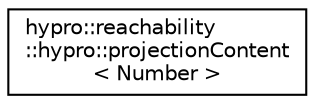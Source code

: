 digraph "Graphical Class Hierarchy"
{
  edge [fontname="Helvetica",fontsize="10",labelfontname="Helvetica",labelfontsize="10"];
  node [fontname="Helvetica",fontsize="10",shape=record];
  rankdir="LR";
  Node1 [label="hypro::reachability\l::hypro::projectionContent\l\< Number \>",height=0.2,width=0.4,color="black", fillcolor="white", style="filled",URL="$structhypro_1_1reachability_1_1hypro_1_1projectionContent.html"];
}
